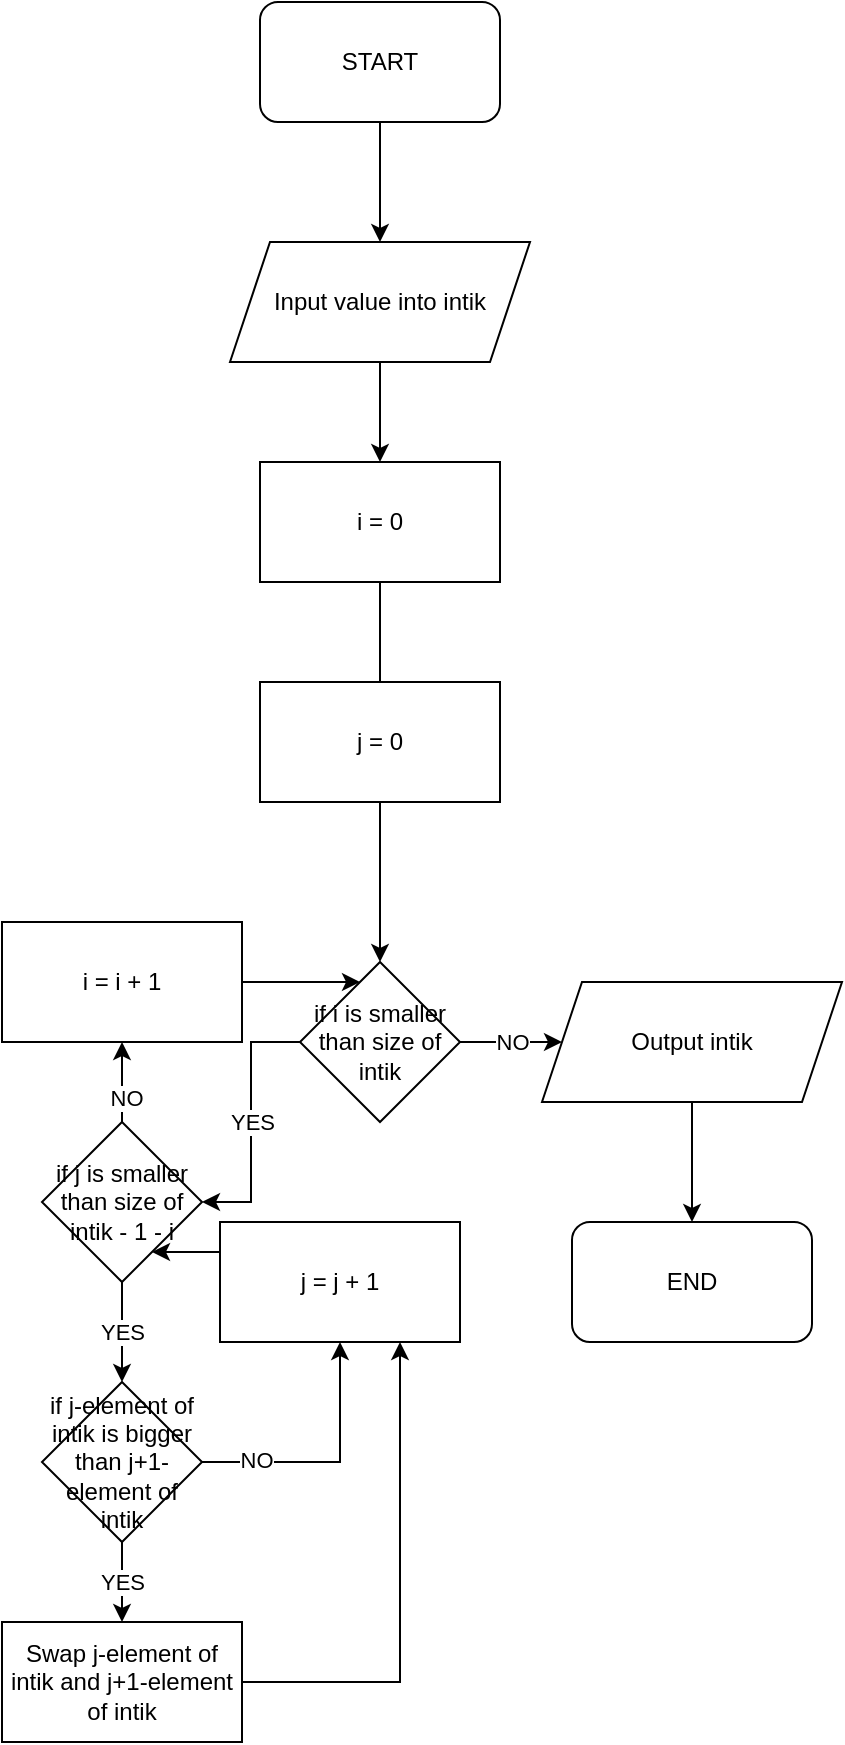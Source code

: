 <mxfile version="15.5.4" type="embed"><diagram id="23iRSUPoRavnBvh4doch" name="Page-1"><mxGraphModel dx="1595" dy="778" grid="1" gridSize="10" guides="1" tooltips="1" connect="1" arrows="1" fold="1" page="1" pageScale="1" pageWidth="827" pageHeight="1169" math="0" shadow="0"><root><mxCell id="0"/><mxCell id="1" parent="0"/><mxCell id="35" style="edgeStyle=orthogonalEdgeStyle;rounded=0;orthogonalLoop=1;jettySize=auto;html=1;" edge="1" parent="1" source="36" target="42"><mxGeometry relative="1" as="geometry"/></mxCell><mxCell id="36" value="START" style="rounded=1;whiteSpace=wrap;html=1;" vertex="1" parent="1"><mxGeometry x="299" y="30" width="120" height="60" as="geometry"/></mxCell><mxCell id="37" value="END" style="rounded=1;whiteSpace=wrap;html=1;" vertex="1" parent="1"><mxGeometry x="455" y="640" width="120" height="60" as="geometry"/></mxCell><mxCell id="57" value="NO" style="edgeStyle=orthogonalEdgeStyle;rounded=0;orthogonalLoop=1;jettySize=auto;html=1;" edge="1" parent="1" source="40" target="55"><mxGeometry relative="1" as="geometry"/></mxCell><mxCell id="59" value="YES" style="edgeStyle=orthogonalEdgeStyle;rounded=0;orthogonalLoop=1;jettySize=auto;html=1;" edge="1" parent="1" source="40" target="58"><mxGeometry relative="1" as="geometry"/></mxCell><mxCell id="40" value="if i is smaller than size of intik" style="rhombus;whiteSpace=wrap;html=1;" vertex="1" parent="1"><mxGeometry x="319" y="510" width="80" height="80" as="geometry"/></mxCell><mxCell id="41" style="edgeStyle=orthogonalEdgeStyle;rounded=0;orthogonalLoop=1;jettySize=auto;html=1;entryX=0.5;entryY=0;entryDx=0;entryDy=0;" edge="1" parent="1" source="42" target="44"><mxGeometry relative="1" as="geometry"/></mxCell><mxCell id="42" value="Input value into intik" style="shape=parallelogram;perimeter=parallelogramPerimeter;whiteSpace=wrap;html=1;fixedSize=1;" vertex="1" parent="1"><mxGeometry x="284" y="150" width="150" height="60" as="geometry"/></mxCell><mxCell id="43" style="edgeStyle=orthogonalEdgeStyle;rounded=0;orthogonalLoop=1;jettySize=auto;html=1;startArrow=none;" edge="1" parent="1" source="53" target="40"><mxGeometry relative="1" as="geometry"/></mxCell><mxCell id="44" value="i = 0" style="rounded=0;whiteSpace=wrap;html=1;" vertex="1" parent="1"><mxGeometry x="299" y="260" width="120" height="60" as="geometry"/></mxCell><mxCell id="53" value="j = 0" style="rounded=0;whiteSpace=wrap;html=1;" vertex="1" parent="1"><mxGeometry x="299" y="370" width="120" height="60" as="geometry"/></mxCell><mxCell id="54" value="" style="edgeStyle=orthogonalEdgeStyle;rounded=0;orthogonalLoop=1;jettySize=auto;html=1;endArrow=none;" edge="1" parent="1" source="44" target="53"><mxGeometry relative="1" as="geometry"><mxPoint x="359" y="320.0" as="sourcePoint"/><mxPoint x="359" y="510" as="targetPoint"/></mxGeometry></mxCell><mxCell id="56" style="edgeStyle=orthogonalEdgeStyle;rounded=0;orthogonalLoop=1;jettySize=auto;html=1;" edge="1" parent="1" source="55" target="37"><mxGeometry relative="1" as="geometry"/></mxCell><mxCell id="55" value="Output intik" style="shape=parallelogram;perimeter=parallelogramPerimeter;whiteSpace=wrap;html=1;fixedSize=1;" vertex="1" parent="1"><mxGeometry x="440" y="520" width="150" height="60" as="geometry"/></mxCell><mxCell id="61" value="YES" style="edgeStyle=orthogonalEdgeStyle;rounded=0;orthogonalLoop=1;jettySize=auto;html=1;" edge="1" parent="1" source="58" target="60"><mxGeometry relative="1" as="geometry"/></mxCell><mxCell id="64" style="edgeStyle=orthogonalEdgeStyle;rounded=0;orthogonalLoop=1;jettySize=auto;html=1;" edge="1" parent="1" source="58" target="63"><mxGeometry relative="1" as="geometry"/></mxCell><mxCell id="66" value="NO" style="edgeLabel;html=1;align=center;verticalAlign=middle;resizable=0;points=[];" vertex="1" connectable="0" parent="64"><mxGeometry x="-0.408" y="-2" relative="1" as="geometry"><mxPoint as="offset"/></mxGeometry></mxCell><mxCell id="58" value="if j is smaller than size of intik - 1 - i" style="rhombus;whiteSpace=wrap;html=1;" vertex="1" parent="1"><mxGeometry x="190" y="590" width="80" height="80" as="geometry"/></mxCell><mxCell id="68" value="" style="edgeStyle=orthogonalEdgeStyle;rounded=0;orthogonalLoop=1;jettySize=auto;html=1;" edge="1" parent="1" source="60" target="67"><mxGeometry relative="1" as="geometry"/></mxCell><mxCell id="70" value="NO" style="edgeLabel;html=1;align=center;verticalAlign=middle;resizable=0;points=[];" vertex="1" connectable="0" parent="68"><mxGeometry x="-0.587" y="1" relative="1" as="geometry"><mxPoint as="offset"/></mxGeometry></mxCell><mxCell id="72" value="YES" style="edgeStyle=orthogonalEdgeStyle;rounded=0;orthogonalLoop=1;jettySize=auto;html=1;" edge="1" parent="1" source="60" target="71"><mxGeometry relative="1" as="geometry"/></mxCell><mxCell id="60" value="if j-element of intik is bigger than j+1-element of intik" style="rhombus;whiteSpace=wrap;html=1;" vertex="1" parent="1"><mxGeometry x="190" y="720" width="80" height="80" as="geometry"/></mxCell><mxCell id="65" style="edgeStyle=orthogonalEdgeStyle;rounded=0;orthogonalLoop=1;jettySize=auto;html=1;" edge="1" parent="1" source="63" target="40"><mxGeometry relative="1" as="geometry"><Array as="points"><mxPoint x="310" y="520"/><mxPoint x="310" y="520"/></Array></mxGeometry></mxCell><mxCell id="63" value="i = i + 1" style="rounded=0;whiteSpace=wrap;html=1;" vertex="1" parent="1"><mxGeometry x="170" y="490" width="120" height="60" as="geometry"/></mxCell><mxCell id="69" style="edgeStyle=orthogonalEdgeStyle;rounded=0;orthogonalLoop=1;jettySize=auto;html=1;exitX=0;exitY=0.25;exitDx=0;exitDy=0;" edge="1" parent="1" source="67" target="58"><mxGeometry relative="1" as="geometry"><Array as="points"><mxPoint x="280" y="655"/><mxPoint x="280" y="655"/></Array></mxGeometry></mxCell><mxCell id="67" value="j = j + 1" style="whiteSpace=wrap;html=1;" vertex="1" parent="1"><mxGeometry x="279" y="640" width="120" height="60" as="geometry"/></mxCell><mxCell id="73" style="edgeStyle=orthogonalEdgeStyle;rounded=0;orthogonalLoop=1;jettySize=auto;html=1;entryX=0.75;entryY=1;entryDx=0;entryDy=0;" edge="1" parent="1" source="71" target="67"><mxGeometry relative="1" as="geometry"><Array as="points"><mxPoint x="369" y="870"/></Array></mxGeometry></mxCell><mxCell id="71" value="Swap j-element of intik and j+1-element of intik" style="whiteSpace=wrap;html=1;" vertex="1" parent="1"><mxGeometry x="170" y="840" width="120" height="60" as="geometry"/></mxCell></root></mxGraphModel></diagram></mxfile>